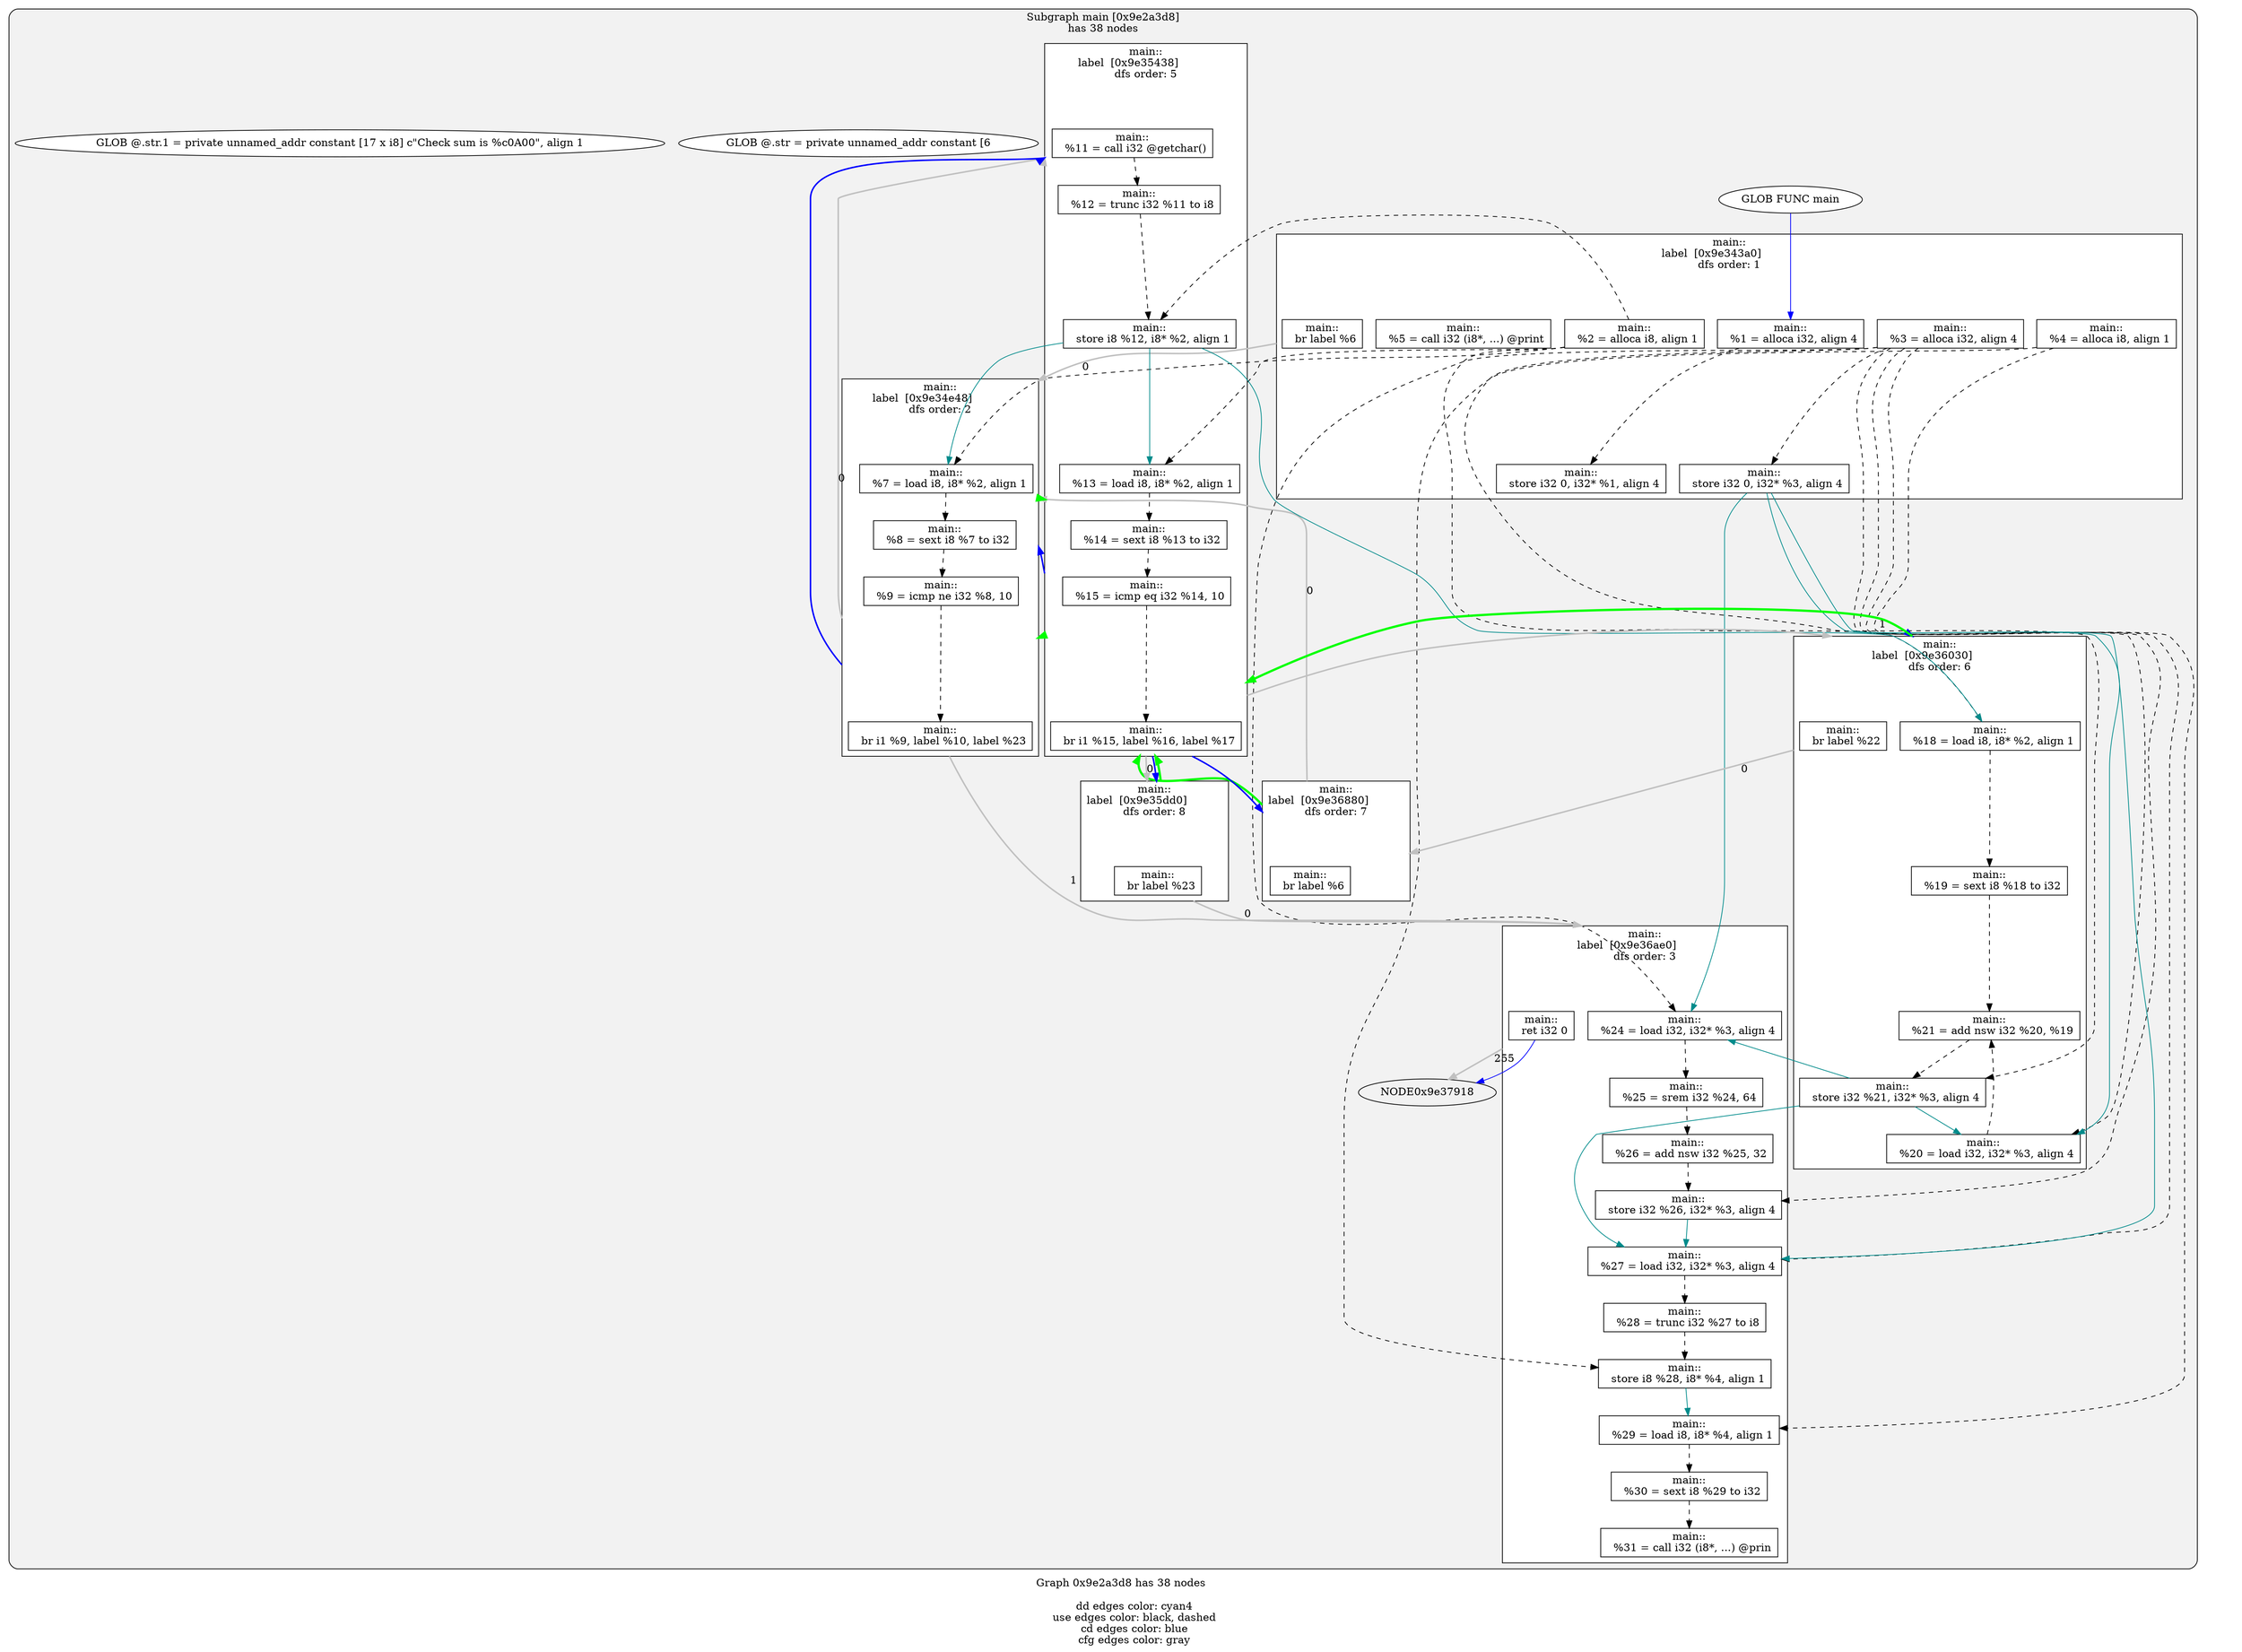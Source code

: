 digraph "DependenceGraph" {
	compound=true label="Graph 0x9e2a3d8 has 38 nodes\n
	dd edges color: cyan4
	use edges color: black, dashed
	cd edges color: blue
	cfg edges color: gray"

	/* subgraph 0x9e2a3d8 nodes */
	subgraph cluster_0x9e2a3d8 {
		style="filled, rounded" fillcolor=gray95
		label="Subgraph main [0x9e2a3d8]\nhas 38 nodes
"
		/* Basic Block main::
label  [0x9e36880] */
		subgraph cluster_bb_0x9e36880 {
			style=filled fillcolor=white
			label="main::
label  [0x9e36880]		\ndfs order: 7"
			NODE0x9e36990 [shape=rect label="0x9e2c5ac"]
		} /* cluster_bb_0x9e36880 */

		/* Basic Block main::
label  [0x9e36ae0] */
		subgraph cluster_bb_0x9e36ae0 {
			style=filled fillcolor=white
			label="main::
label  [0x9e36ae0]		\ndfs order: 3"
			NODE0x9e36bf0 [shape=rect label="0x9e2c5dc"]
			NODE0x9e36d20 [shape=rect label="0x9e2c620"]
			NODE0x9e36e50 [shape=rect label="0x9e2c660"]
			NODE0x9e36f80 [shape=rect label="0x9e2c168"]
			NODE0x9e370b0 [shape=rect label="0x9e2c19c"]
			NODE0x9e371e0 [shape=rect label="0x9e2bf8c"]
			NODE0x9e37310 [shape=rect label="0x9e2bfc8"]
			NODE0x9e37440 [shape=rect label="0x9e2a23c"]
			NODE0x9e37570 [shape=rect label="0x9e2a274"]
			NODE0x9e376a0 [shape=rect label="0x9e2a2bc"]
			NODE0x9e377e8 [shape=rect label="0x9e2a2f4"]
		} /* cluster_bb_0x9e36ae0 */

		/* Basic Block main::
label  [0x9e343a0] */
		subgraph cluster_bb_0x9e343a0 {
			style=filled fillcolor=white
			label="main::
label  [0x9e343a0]		\ndfs order: 1"
			NODE0x9e344b0 [shape=rect label="0x9e2b824"]
			NODE0x9e345c0 [shape=rect label="0x9e2b85c"]
			NODE0x9e346f0 [shape=rect label="0x9e2c014"]
			NODE0x9e34820 [shape=rect label="0x9e27bf4"]
			NODE0x9e34950 [shape=rect label="0x9e2b8a0"]
			NODE0x9e34a80 [shape=rect label="0x9e2b8e0"]
			NODE0x9e34bb0 [shape=rect label="0x9e2b920"]
			NODE0x9e34cf8 [shape=rect label="0x9e2717c"]
		} /* cluster_bb_0x9e343a0 */

		/* Basic Block main::
label  [0x9e34e48] */
		subgraph cluster_bb_0x9e34e48 {
			style=filled fillcolor=white
			label="main::
label  [0x9e34e48]		\ndfs order: 2"
			NODE0x9e34f58 [shape=rect label="0x9e2b95c"]
			NODE0x9e35088 [shape=rect label="0x9e2c1dc"]
			NODE0x9e351b8 [shape=rect label="0x9e2c218"]
			NODE0x9e352e8 [shape=rect label="0x9e2c264"]
		} /* cluster_bb_0x9e34e48 */

		/* Basic Block main::
label  [0x9e35438] */
		subgraph cluster_bb_0x9e35438 {
			style=filled fillcolor=white
			label="main::
label  [0x9e35438]		\ndfs order: 5"
			NODE0x9e35548 [shape=rect label="0x9e2c294"]
			NODE0x9e35690 [shape=rect label="0x9e2c2cc"]
			NODE0x9e357c0 [shape=rect label="0x9e2c308"]
			NODE0x9e358f0 [shape=rect label="0x9e2c33c"]
			NODE0x9e35a20 [shape=rect label="0x9e2c374"]
			NODE0x9e35b50 [shape=rect label="0x9e2c3b0"]
			NODE0x9e35c80 [shape=rect label="0x9e2c3fc"]
		} /* cluster_bb_0x9e35438 */

		/* Basic Block main::
label  [0x9e35dd0] */
		subgraph cluster_bb_0x9e35dd0 {
			style=filled fillcolor=white
			label="main::
label  [0x9e35dd0]		\ndfs order: 8"
			NODE0x9e35ee0 [shape=rect label="0x9e2c42c"]
		} /* cluster_bb_0x9e35dd0 */

		/* Basic Block main::
label  [0x9e36030] */
		subgraph cluster_bb_0x9e36030 {
			style=filled fillcolor=white
			label="main::
label  [0x9e36030]		\ndfs order: 6"
			NODE0x9e36140 [shape=rect label="0x9e2c45c"]
			NODE0x9e36270 [shape=rect label="0x9e2c494"]
			NODE0x9e363a0 [shape=rect label="0x9e2c4c4"]
			NODE0x9e364d0 [shape=rect label="0x9e2c508"]
			NODE0x9e36600 [shape=rect label="0x9e2c548"]
			NODE0x9e36730 [shape=rect label="0x9e2c57c"]
		} /* cluster_bb_0x9e36030 */

	NODE0x9e36990 -> NODE0x9e34f58 [penwidth=2 label="0"  ltail=cluster_bb_0x9e36880  lhead=cluster_bb_0x9e34e48  color="gray"]
	/* post-dominance frontiers */
NODE0x9e36990 -> NODE0x9e35c80 [penwidth=3 color=green  ltail=cluster_bb_0x9e36880  lhead=cluster_bb_0x9e35438 constraint=false]
	NODE0x9e377e8 -> NODE0x9e37918 [penwidth=2 label="255"  ltail=cluster_bb_0x9e36ae0  lhead=cluster_bb_0x9e37a18  color="gray"]
	NODE0x9e34cf8 -> NODE0x9e34f58 [penwidth=2 label="0"  ltail=cluster_bb_0x9e343a0  lhead=cluster_bb_0x9e34e48  color="gray"]
	NODE0x9e352e8 -> NODE0x9e35548 [penwidth=2 label="0"  ltail=cluster_bb_0x9e34e48  lhead=cluster_bb_0x9e35438  color="gray"]
	NODE0x9e352e8 -> NODE0x9e36bf0 [penwidth=2 label="1"  ltail=cluster_bb_0x9e34e48  lhead=cluster_bb_0x9e36ae0  color="gray"]
	NODE0x9e352e8 -> NODE0x9e35548 [penwidth=2 color=blue  ltail=cluster_bb_0x9e34e48  lhead=cluster_bb_0x9e35438]
	/* post-dominance frontiers */
NODE0x9e34f58 -> NODE0x9e35c80 [penwidth=3 color=green  ltail=cluster_bb_0x9e34e48  lhead=cluster_bb_0x9e35438 constraint=false]
	NODE0x9e35c80 -> NODE0x9e35ee0 [penwidth=2 label="0"  ltail=cluster_bb_0x9e35438  lhead=cluster_bb_0x9e35dd0  color="gray"]
	NODE0x9e35c80 -> NODE0x9e36140 [penwidth=2 label="1"  ltail=cluster_bb_0x9e35438  lhead=cluster_bb_0x9e36030  color="gray"]
	NODE0x9e35c80 -> NODE0x9e34f58 [penwidth=2 color=blue  ltail=cluster_bb_0x9e35438  lhead=cluster_bb_0x9e34e48]
	NODE0x9e35c80 -> NODE0x9e35ee0 [penwidth=2 color=blue  ltail=cluster_bb_0x9e35438  lhead=cluster_bb_0x9e35dd0]
	NODE0x9e35c80 -> NODE0x9e36140 [penwidth=2 color=blue  ltail=cluster_bb_0x9e35438  lhead=cluster_bb_0x9e36030]
	NODE0x9e35c80 -> NODE0x9e36990 [penwidth=2 color=blue  ltail=cluster_bb_0x9e35438  lhead=cluster_bb_0x9e36880]
	/* post-dominance frontiers */
NODE0x9e35548 -> NODE0x9e352e8 [penwidth=3 color=green  ltail=cluster_bb_0x9e35438  lhead=cluster_bb_0x9e34e48 constraint=false]
	NODE0x9e35ee0 -> NODE0x9e36bf0 [penwidth=2 label="0"  ltail=cluster_bb_0x9e35dd0  lhead=cluster_bb_0x9e36ae0  color="gray"]
	/* post-dominance frontiers */
NODE0x9e35ee0 -> NODE0x9e35c80 [penwidth=3 color=green  ltail=cluster_bb_0x9e35dd0  lhead=cluster_bb_0x9e35438 constraint=false]
	NODE0x9e36730 -> NODE0x9e36990 [penwidth=2 label="0"  ltail=cluster_bb_0x9e36030  lhead=cluster_bb_0x9e36880  color="gray"]
	/* post-dominance frontiers */
NODE0x9e36140 -> NODE0x9e35c80 [penwidth=3 color=green  ltail=cluster_bb_0x9e36030  lhead=cluster_bb_0x9e35438 constraint=false]
		NODE0x9e34cf8 [label="main::
  br label %6" style=filled fillcolor=white]
		/* -- node 0x9e2717c
		 * ------------------------------------------- */
		/* DD edges */
		/* USE edges */
		/* CD edges */
		/* ID edges */
		NODE0x9e34820 [label="main::
  %4 = alloca i8, align 1" style=filled fillcolor=white]
		/* -- node 0x9e27bf4
		 * ------------------------------------------- */
		/* DD edges */
		/* USE edges */
		NODE0x9e34820 -> NODE0x9e37310 [color="black" rank=max style="dashed"]
		NODE0x9e34820 -> NODE0x9e37440 [color="black" rank=max style="dashed"]
		/* CD edges */
		/* ID edges */
		NODE0x9e37440 [label="main::
  %29 = load i8, i8* %4, align 1" style=filled fillcolor=white]
		/* -- node 0x9e2a23c
		 * ------------------------------------------- */
		/* DD edges */
		/* USE edges */
		NODE0x9e37440 -> NODE0x9e37570 [color="black" rank=max style="dashed"]
		/* CD edges */
		/* ID edges */
		NODE0x9e37570 [label="main::
  %30 = sext i8 %29 to i32" style=filled fillcolor=white]
		/* -- node 0x9e2a274
		 * ------------------------------------------- */
		/* DD edges */
		/* USE edges */
		NODE0x9e37570 -> NODE0x9e376a0 [color="black" rank=max style="dashed"]
		/* CD edges */
		/* ID edges */
		NODE0x9e376a0 [label="main::
  %31 = call i32 (i8*, ...) @prin" style=filled fillcolor=white]
		/* -- node 0x9e2a2bc
		 * ------------------------------------------- */
		/* DD edges */
		/* USE edges */
		/* CD edges */
		/* ID edges */
		NODE0x9e377e8 [label="main::
  ret i32 0" style=filled fillcolor=white]
		/* -- node 0x9e2a2f4
		 * ------------------------------------------- */
		/* DD edges */
		/* USE edges */
		/* CD edges */
		NODE0x9e377e8 -> NODE0x9e37918 [color="blue"]
		/* ID edges */
		NODE0x9e344b0 [label="main::
  %1 = alloca i32, align 4" style=filled fillcolor=white]
		/* -- node 0x9e2b824
		 * ------------------------------------------- */
		/* DD edges */
		/* USE edges */
		NODE0x9e344b0 -> NODE0x9e34950 [color="black" rank=max style="dashed"]
		/* CD edges */
		/* ID edges */
		NODE0x9e345c0 [label="main::
  %2 = alloca i8, align 1" style=filled fillcolor=white]
		/* -- node 0x9e2b85c
		 * ------------------------------------------- */
		/* DD edges */
		/* USE edges */
		NODE0x9e345c0 -> NODE0x9e34f58 [color="black" rank=max style="dashed"]
		NODE0x9e345c0 -> NODE0x9e357c0 [color="black" rank=max style="dashed"]
		NODE0x9e345c0 -> NODE0x9e358f0 [color="black" rank=max style="dashed"]
		NODE0x9e345c0 -> NODE0x9e36140 [color="black" rank=max style="dashed"]
		/* CD edges */
		/* ID edges */
		NODE0x9e34950 [label="main::
  store i32 0, i32* %1, align 4" style=filled fillcolor=white]
		/* -- node 0x9e2b8a0
		 * ------------------------------------------- */
		/* DD edges */
		/* USE edges */
		/* CD edges */
		/* ID edges */
		NODE0x9e34a80 [label="main::
  store i32 0, i32* %3, align 4" style=filled fillcolor=white]
		/* -- node 0x9e2b8e0
		 * ------------------------------------------- */
		/* DD edges */
		NODE0x9e34a80 -> NODE0x9e363a0 [color="cyan4" rank=max]
		NODE0x9e34a80 -> NODE0x9e36bf0 [color="cyan4" rank=max]
		NODE0x9e34a80 -> NODE0x9e370b0 [color="cyan4" rank=max]
		/* USE edges */
		/* CD edges */
		/* ID edges */
		NODE0x9e34bb0 [label="main::
  %5 = call i32 (i8*, ...) @print" style=filled fillcolor=white]
		/* -- node 0x9e2b920
		 * ------------------------------------------- */
		/* DD edges */
		/* USE edges */
		/* CD edges */
		/* ID edges */
		NODE0x9e34f58 [label="main::
  %7 = load i8, i8* %2, align 1" style=filled fillcolor=white]
		/* -- node 0x9e2b95c
		 * ------------------------------------------- */
		/* DD edges */
		/* USE edges */
		NODE0x9e34f58 -> NODE0x9e35088 [color="black" rank=max style="dashed"]
		/* CD edges */
		/* ID edges */
		NODE0x9e371e0 [label="main::
  %28 = trunc i32 %27 to i8" style=filled fillcolor=white]
		/* -- node 0x9e2bf8c
		 * ------------------------------------------- */
		/* DD edges */
		/* USE edges */
		NODE0x9e371e0 -> NODE0x9e37310 [color="black" rank=max style="dashed"]
		/* CD edges */
		/* ID edges */
		NODE0x9e37310 [label="main::
  store i8 %28, i8* %4, align 1" style=filled fillcolor=white]
		/* -- node 0x9e2bfc8
		 * ------------------------------------------- */
		/* DD edges */
		NODE0x9e37310 -> NODE0x9e37440 [color="cyan4" rank=max]
		/* USE edges */
		/* CD edges */
		/* ID edges */
		NODE0x9e346f0 [label="main::
  %3 = alloca i32, align 4" style=filled fillcolor=white]
		/* -- node 0x9e2c014
		 * ------------------------------------------- */
		/* DD edges */
		/* USE edges */
		NODE0x9e346f0 -> NODE0x9e34a80 [color="black" rank=max style="dashed"]
		NODE0x9e346f0 -> NODE0x9e363a0 [color="black" rank=max style="dashed"]
		NODE0x9e346f0 -> NODE0x9e36600 [color="black" rank=max style="dashed"]
		NODE0x9e346f0 -> NODE0x9e36bf0 [color="black" rank=max style="dashed"]
		NODE0x9e346f0 -> NODE0x9e36f80 [color="black" rank=max style="dashed"]
		NODE0x9e346f0 -> NODE0x9e370b0 [color="black" rank=max style="dashed"]
		/* CD edges */
		/* ID edges */
		NODE0x9e36f80 [label="main::
  store i32 %26, i32* %3, align 4" style=filled fillcolor=white]
		/* -- node 0x9e2c168
		 * ------------------------------------------- */
		/* DD edges */
		NODE0x9e36f80 -> NODE0x9e370b0 [color="cyan4" rank=max]
		/* USE edges */
		/* CD edges */
		/* ID edges */
		NODE0x9e370b0 [label="main::
  %27 = load i32, i32* %3, align 4" style=filled fillcolor=white]
		/* -- node 0x9e2c19c
		 * ------------------------------------------- */
		/* DD edges */
		/* USE edges */
		NODE0x9e370b0 -> NODE0x9e371e0 [color="black" rank=max style="dashed"]
		/* CD edges */
		/* ID edges */
		NODE0x9e35088 [label="main::
  %8 = sext i8 %7 to i32" style=filled fillcolor=white]
		/* -- node 0x9e2c1dc
		 * ------------------------------------------- */
		/* DD edges */
		/* USE edges */
		NODE0x9e35088 -> NODE0x9e351b8 [color="black" rank=max style="dashed"]
		/* CD edges */
		/* ID edges */
		NODE0x9e351b8 [label="main::
  %9 = icmp ne i32 %8, 10" style=filled fillcolor=white]
		/* -- node 0x9e2c218
		 * ------------------------------------------- */
		/* DD edges */
		/* USE edges */
		NODE0x9e351b8 -> NODE0x9e352e8 [color="black" rank=max style="dashed"]
		/* CD edges */
		/* ID edges */
		NODE0x9e352e8 [label="main::
  br i1 %9, label %10, label %23" style=filled fillcolor=white]
		/* -- node 0x9e2c264
		 * ------------------------------------------- */
		/* DD edges */
		/* USE edges */
		/* CD edges */
		/* ID edges */
		NODE0x9e35548 [label="main::
  %11 = call i32 @getchar()" style=filled fillcolor=white]
		/* -- node 0x9e2c294
		 * ------------------------------------------- */
		/* DD edges */
		/* USE edges */
		NODE0x9e35548 -> NODE0x9e35690 [color="black" rank=max style="dashed"]
		/* CD edges */
		/* ID edges */
		NODE0x9e35690 [label="main::
  %12 = trunc i32 %11 to i8" style=filled fillcolor=white]
		/* -- node 0x9e2c2cc
		 * ------------------------------------------- */
		/* DD edges */
		/* USE edges */
		NODE0x9e35690 -> NODE0x9e357c0 [color="black" rank=max style="dashed"]
		/* CD edges */
		/* ID edges */
		NODE0x9e357c0 [label="main::
  store i8 %12, i8* %2, align 1" style=filled fillcolor=white]
		/* -- node 0x9e2c308
		 * ------------------------------------------- */
		/* DD edges */
		NODE0x9e357c0 -> NODE0x9e34f58 [color="cyan4" rank=max]
		NODE0x9e357c0 -> NODE0x9e358f0 [color="cyan4" rank=max]
		NODE0x9e357c0 -> NODE0x9e36140 [color="cyan4" rank=max]
		/* USE edges */
		/* CD edges */
		/* ID edges */
		NODE0x9e358f0 [label="main::
  %13 = load i8, i8* %2, align 1" style=filled fillcolor=white]
		/* -- node 0x9e2c33c
		 * ------------------------------------------- */
		/* DD edges */
		/* USE edges */
		NODE0x9e358f0 -> NODE0x9e35a20 [color="black" rank=max style="dashed"]
		/* CD edges */
		/* ID edges */
		NODE0x9e35a20 [label="main::
  %14 = sext i8 %13 to i32" style=filled fillcolor=white]
		/* -- node 0x9e2c374
		 * ------------------------------------------- */
		/* DD edges */
		/* USE edges */
		NODE0x9e35a20 -> NODE0x9e35b50 [color="black" rank=max style="dashed"]
		/* CD edges */
		/* ID edges */
		NODE0x9e35b50 [label="main::
  %15 = icmp eq i32 %14, 10" style=filled fillcolor=white]
		/* -- node 0x9e2c3b0
		 * ------------------------------------------- */
		/* DD edges */
		/* USE edges */
		NODE0x9e35b50 -> NODE0x9e35c80 [color="black" rank=max style="dashed"]
		/* CD edges */
		/* ID edges */
		NODE0x9e35c80 [label="main::
  br i1 %15, label %16, label %17" style=filled fillcolor=white]
		/* -- node 0x9e2c3fc
		 * ------------------------------------------- */
		/* DD edges */
		/* USE edges */
		/* CD edges */
		/* ID edges */
		NODE0x9e35ee0 [label="main::
  br label %23" style=filled fillcolor=white]
		/* -- node 0x9e2c42c
		 * ------------------------------------------- */
		/* DD edges */
		/* USE edges */
		/* CD edges */
		/* ID edges */
		NODE0x9e36140 [label="main::
  %18 = load i8, i8* %2, align 1" style=filled fillcolor=white]
		/* -- node 0x9e2c45c
		 * ------------------------------------------- */
		/* DD edges */
		/* USE edges */
		NODE0x9e36140 -> NODE0x9e36270 [color="black" rank=max style="dashed"]
		/* CD edges */
		/* ID edges */
		NODE0x9e36270 [label="main::
  %19 = sext i8 %18 to i32" style=filled fillcolor=white]
		/* -- node 0x9e2c494
		 * ------------------------------------------- */
		/* DD edges */
		/* USE edges */
		NODE0x9e36270 -> NODE0x9e364d0 [color="black" rank=max style="dashed"]
		/* CD edges */
		/* ID edges */
		NODE0x9e363a0 [label="main::
  %20 = load i32, i32* %3, align 4" style=filled fillcolor=white]
		/* -- node 0x9e2c4c4
		 * ------------------------------------------- */
		/* DD edges */
		/* USE edges */
		NODE0x9e363a0 -> NODE0x9e364d0 [color="black" rank=max style="dashed"]
		/* CD edges */
		/* ID edges */
		NODE0x9e364d0 [label="main::
  %21 = add nsw i32 %20, %19" style=filled fillcolor=white]
		/* -- node 0x9e2c508
		 * ------------------------------------------- */
		/* DD edges */
		/* USE edges */
		NODE0x9e364d0 -> NODE0x9e36600 [color="black" rank=max style="dashed"]
		/* CD edges */
		/* ID edges */
		NODE0x9e36600 [label="main::
  store i32 %21, i32* %3, align 4" style=filled fillcolor=white]
		/* -- node 0x9e2c548
		 * ------------------------------------------- */
		/* DD edges */
		NODE0x9e36600 -> NODE0x9e363a0 [color="cyan4" rank=max]
		NODE0x9e36600 -> NODE0x9e36bf0 [color="cyan4" rank=max]
		NODE0x9e36600 -> NODE0x9e370b0 [color="cyan4" rank=max]
		/* USE edges */
		/* CD edges */
		/* ID edges */
		NODE0x9e36730 [label="main::
  br label %22" style=filled fillcolor=white]
		/* -- node 0x9e2c57c
		 * ------------------------------------------- */
		/* DD edges */
		/* USE edges */
		/* CD edges */
		/* ID edges */
		NODE0x9e36990 [label="main::
  br label %6" style=filled fillcolor=white]
		/* -- node 0x9e2c5ac
		 * ------------------------------------------- */
		/* DD edges */
		/* USE edges */
		/* CD edges */
		/* ID edges */
		NODE0x9e36bf0 [label="main::
  %24 = load i32, i32* %3, align 4" style=filled fillcolor=white]
		/* -- node 0x9e2c5dc
		 * ------------------------------------------- */
		/* DD edges */
		/* USE edges */
		NODE0x9e36bf0 -> NODE0x9e36d20 [color="black" rank=max style="dashed"]
		/* CD edges */
		/* ID edges */
		NODE0x9e36d20 [label="main::
  %25 = srem i32 %24, 64" style=filled fillcolor=white]
		/* -- node 0x9e2c620
		 * ------------------------------------------- */
		/* DD edges */
		/* USE edges */
		NODE0x9e36d20 -> NODE0x9e36e50 [color="black" rank=max style="dashed"]
		/* CD edges */
		/* ID edges */
		NODE0x9e36e50 [label="main::
  %26 = add nsw i32 %25, 32" style=filled fillcolor=white]
		/* -- node 0x9e2c660
		 * ------------------------------------------- */
		/* DD edges */
		/* USE edges */
		NODE0x9e36e50 -> NODE0x9e36f80 [color="black" rank=max style="dashed"]
		/* CD edges */
		/* ID edges */
		NODE0x9e342a0 [label="GLOB FUNC main" style=filled fillcolor=white]
		/* -- node 0x9e27a5c
		 * ------------------------------------------- */
		/* DD edges */
		/* USE edges */
		/* CD edges */
		NODE0x9e342a0 -> NODE0x9e344b0 [color="blue"]
		/* ID edges */
		NODE0x9e340a0 [label="GLOB @.str = private unnamed_addr constant [6" style=filled fillcolor=white]
		/* -- node 0x9e27b0c
		 * ------------------------------------------- */
		/* DD edges */
		/* USE edges */
		/* CD edges */
		/* ID edges */
		NODE0x9e341a0 [label="GLOB @.str.1 = private unnamed_addr constant [17 x i8] c\"Check sum is %c\0A\00\", align 1" style=filled fillcolor=white]
		/* -- node 0x9e27f8c
		 * ------------------------------------------- */
		/* DD edges */
		/* USE edges */
		/* CD edges */
		/* ID edges */
	}
}
